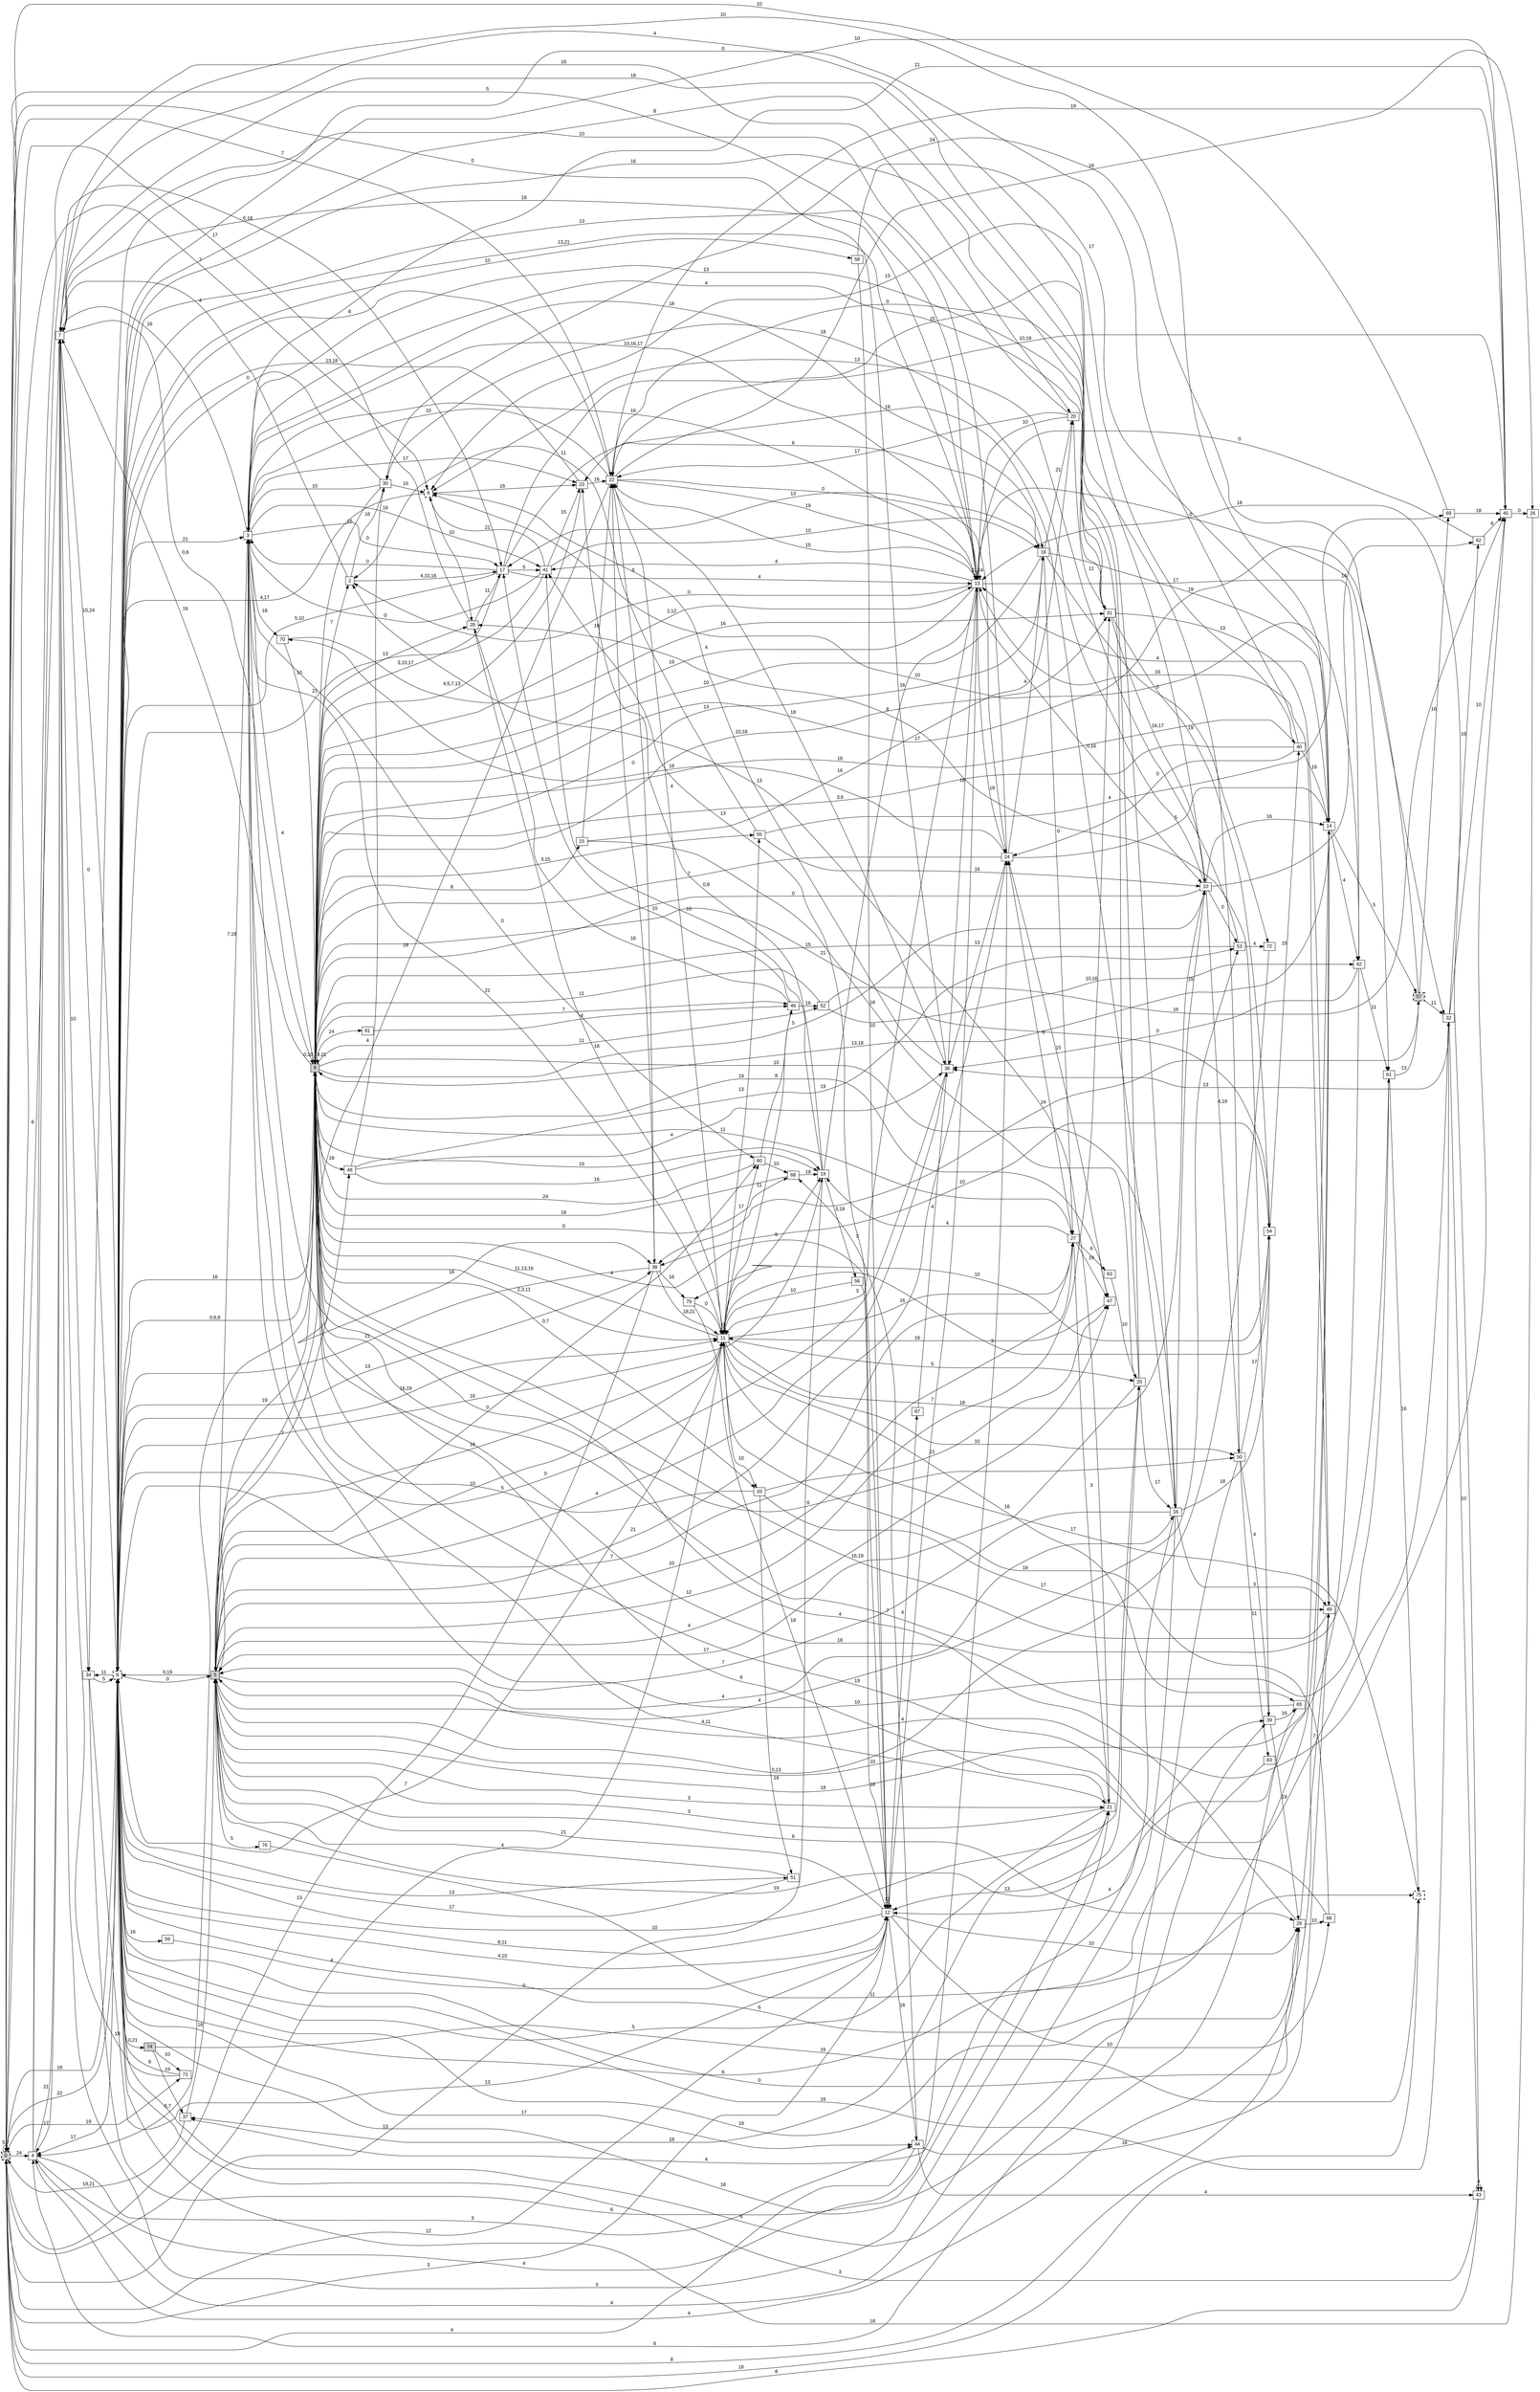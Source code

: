 digraph "NDFA" {
  rankdir=LR
  node [shape=box width=0.1 height=0.1 fontname=Arial]
  edge [fontname=Arial]
/* Estados */
 s0 [label="0" style="filled,bold,dashed"] /* I:1 F:1 D:0 */
 s2 [label="2" ] /* I:0 F:0 D:0 */
 s3 [label="3" ] /* I:0 F:0 D:0 */
 s4 [label="4" ] /* I:0 F:0 D:0 */
 s5 [label="5" style="filled"] /* I:1 F:0 D:0 */
 s6 [label="6" style="bold,dashed"] /* I:0 F:1 D:0 */
 s7 [label="7" ] /* I:0 F:0 D:0 */
 s8 [label="8" style="bold,dashed"] /* I:0 F:1 D:0 */
 s9 [label="9" style="filled"] /* I:1 F:0 D:0 */
 s10 [label="10" ] /* I:0 F:0 D:0 */
 s11 [label="11" ] /* I:0 F:0 D:0 */
 s12 [label="12" ] /* I:0 F:0 D:0 */
 s13 [label="13" ] /* I:0 F:0 D:0 */
 s14 [label="14" ] /* I:0 F:0 D:0 */
 s15 [label="15" ] /* I:0 F:0 D:0 */
 s16 [label="16" ] /* I:0 F:0 D:0 */
 s17 [label="17" ] /* I:0 F:0 D:0 */
 s18 [label="18" ] /* I:0 F:0 D:0 */
 s19 [label="19" ] /* I:0 F:0 D:0 */
 s20 [label="20" ] /* I:0 F:0 D:0 */
 s21 [label="21" ] /* I:0 F:0 D:0 */
 s22 [label="22" ] /* I:0 F:0 D:0 */
 s23 [label="23" ] /* I:0 F:0 D:0 */
 s24 [label="24" ] /* I:0 F:0 D:0 */
 s25 [label="25" ] /* I:0 F:0 D:0 */
 s26 [label="26" ] /* I:0 F:0 D:0 */
 s27 [label="27" ] /* I:0 F:0 D:0 */
 s28 [label="28" ] /* I:0 F:0 D:0 */
 s29 [label="29" ] /* I:0 F:0 D:0 */
 s30 [label="30" ] /* I:0 F:0 D:0 */
 s31 [label="31" ] /* I:0 F:0 D:0 */
 s32 [label="32" ] /* I:0 F:0 D:0 */
 s33 [label="33" ] /* I:0 F:0 D:0 */
 s34 [label="34" ] /* I:0 F:0 D:0 */
 s36 [label="36" ] /* I:0 F:0 D:0 */
 s37 [label="37" ] /* I:0 F:0 D:0 */
 s38 [label="38" ] /* I:0 F:0 D:0 */
 s39 [label="39" ] /* I:0 F:0 D:0 */
 s40 [label="40" ] /* I:0 F:0 D:0 */
 s41 [label="41" ] /* I:0 F:0 D:0 */
 s42 [label="42" ] /* I:0 F:0 D:0 */
 s43 [label="43" ] /* I:0 F:0 D:0 */
 s44 [label="44" ] /* I:0 F:0 D:0 */
 s45 [label="45" ] /* I:0 F:0 D:0 */
 s46 [label="46" ] /* I:0 F:0 D:0 */
 s47 [label="47" ] /* I:0 F:0 D:0 */
 s48 [label="48" ] /* I:0 F:0 D:0 */
 s49 [label="49" ] /* I:0 F:0 D:0 */
 s50 [label="50" ] /* I:0 F:0 D:0 */
 s51 [label="51" ] /* I:0 F:0 D:0 */
 s52 [label="52" ] /* I:0 F:0 D:0 */
 s53 [label="53" ] /* I:0 F:0 D:0 */
 s54 [label="54" ] /* I:0 F:0 D:0 */
 s55 [label="55" ] /* I:0 F:0 D:0 */
 s56 [label="56" ] /* I:0 F:0 D:0 */
 s57 [label="57" style="filled,bold,dashed"] /* I:1 F:1 D:0 */
 s58 [label="58" ] /* I:0 F:0 D:0 */
 s59 [label="59" ] /* I:0 F:0 D:0 */
 s60 [label="60" ] /* I:0 F:0 D:0 */
 s61 [label="61" ] /* I:0 F:0 D:0 */
 s62 [label="62" ] /* I:0 F:0 D:0 */
 s63 [label="63" ] /* I:0 F:0 D:0 */
 s65 [label="65" ] /* I:0 F:0 D:0 */
 s66 [label="66" ] /* I:0 F:0 D:0 */
 s67 [label="67" ] /* I:0 F:0 D:0 */
 s68 [label="68" ] /* I:0 F:0 D:0 */
 s69 [label="69" ] /* I:0 F:0 D:0 */
 s70 [label="70" ] /* I:0 F:0 D:0 */
 s71 [label="71" ] /* I:0 F:0 D:0 */
 s72 [label="72" ] /* I:0 F:0 D:0 */
 s74 [label="74" style="filled"] /* I:1 F:0 D:0 */
 s75 [label="75" style="bold,dashed"] /* I:0 F:1 D:0 */
 s76 [label="76" ] /* I:0 F:0 D:0 */
 s79 [label="79" ] /* I:0 F:0 D:0 */
 s81 [label="81" ] /* I:0 F:0 D:0 */
 s83 [label="83" ] /* I:0 F:0 D:0 */
/* Transiciones */
  s0 -> s0 [label="5,7"]
  s0 -> s4 [label="24"]
  s0 -> s6 [label="7"]
  s0 -> s8 [label="16"]
  s0 -> s11 [label="4"]
  s0 -> s12 [label="3"]
  s0 -> s13 [label="5"]
  s0 -> s22 [label="7"]
  s0 -> s29 [label="8"]
  s0 -> s71 [label="19"]
  s0 -> s75 [label="16"]
  s2 -> s7 [label="4"]
  s2 -> s17 [label="4,10,16"]
  s2 -> s30 [label="16"]
  s3 -> s7 [label="16"]
  s3 -> s11 [label="21"]
  s3 -> s13 [label="10,16,17"]
  s3 -> s17 [label="0"]
  s3 -> s18 [label="18"]
  s3 -> s21 [label="4,11"]
  s3 -> s23 [label="17"]
  s3 -> s31 [label="13"]
  s3 -> s38 [label="16"]
  s3 -> s41 [label="16"]
  s3 -> s60 [label="0"]
  s3 -> s61 [label="10"]
  s3 -> s70 [label="18"]
  s4 -> s7 [label="21"]
  s4 -> s17 [label="6,18"]
  s4 -> s20 [label="16"]
  s4 -> s24 [label="4"]
  s4 -> s29 [label="4"]
  s4 -> s44 [label="3"]
  s5 -> s3 [label="7,18"]
  s5 -> s8 [label="0,19"]
  s5 -> s11 [label="16"]
  s5 -> s16 [label="4"]
  s5 -> s21 [label="3"]
  s5 -> s24 [label="21"]
  s5 -> s27 [label="10"]
  s5 -> s29 [label="6"]
  s5 -> s31 [label="12"]
  s5 -> s39 [label="19"]
  s5 -> s47 [label="4"]
  s5 -> s48 [label="7"]
  s5 -> s53 [label="4"]
  s5 -> s60 [label="0"]
  s5 -> s76 [label="5"]
  s6 -> s8 [label="4,17"]
  s6 -> s23 [label="16"]
  s6 -> s28 [label="10"]
  s7 -> s0 [label="6"]
  s7 -> s4 [label="17"]
  s7 -> s8 [label="15,24"]
  s7 -> s9 [label="0,6"]
  s7 -> s16 [label="18"]
  s7 -> s21 [label="3"]
  s7 -> s34 [label="10"]
  s8 -> s0 [label="22"]
  s8 -> s3 [label="21"]
  s8 -> s4 [label="17"]
  s8 -> s5 [label="0"]
  s8 -> s7 [label="0"]
  s8 -> s9 [label="0,6,8"]
  s8 -> s11 [label="16,19"]
  s8 -> s12 [label="4,10"]
  s8 -> s14 [label="0"]
  s8 -> s19 [label="16"]
  s8 -> s25 [label="10"]
  s8 -> s27 [label="7"]
  s8 -> s29 [label="19"]
  s8 -> s32 [label="16"]
  s8 -> s34 [label="11"]
  s8 -> s38 [label="13"]
  s8 -> s39 [label="18"]
  s8 -> s44 [label="17"]
  s8 -> s51 [label="13"]
  s8 -> s58 [label="10"]
  s8 -> s59 [label="16"]
  s8 -> s74 [label="0,21"]
  s9 -> s2 [label="7"]
  s9 -> s3 [label="4"]
  s9 -> s4 [label="6,7"]
  s9 -> s5 [label="19"]
  s9 -> s7 [label="16"]
  s9 -> s8 [label="16"]
  s9 -> s9 [label="0,10,18,21"]
  s9 -> s10 [label="5"]
  s9 -> s11 [label="2,3,11"]
  s9 -> s13 [label="2,12"]
  s9 -> s15 [label="8"]
  s9 -> s16 [label="10"]
  s9 -> s18 [label="13"]
  s9 -> s19 [label="15"]
  s9 -> s27 [label="11"]
  s9 -> s28 [label="13"]
  s9 -> s31 [label="10,18"]
  s9 -> s32 [label="17"]
  s9 -> s33 [label="0,7"]
  s9 -> s40 [label="16"]
  s9 -> s46 [label="7"]
  s9 -> s47 [label="19"]
  s9 -> s48 [label="18"]
  s9 -> s50 [label="6"]
  s9 -> s52 [label="11"]
  s9 -> s54 [label="21"]
  s9 -> s55 [label="3,15"]
  s9 -> s68 [label="0"]
  s9 -> s81 [label="24"]
  s10 -> s7 [label="4"]
  s10 -> s9 [label="0"]
  s10 -> s14 [label="16"]
  s10 -> s30 [label="18"]
  s10 -> s50 [label="4,19"]
  s10 -> s53 [label="0"]
  s10 -> s62 [label="16"]
  s11 -> s5 [label="10"]
  s11 -> s8 [label="7"]
  s11 -> s9 [label="11,13,16"]
  s11 -> s10 [label="18"]
  s11 -> s11 [label="0"]
  s11 -> s19 [label="5"]
  s11 -> s22 [label="4"]
  s11 -> s25 [label="5"]
  s11 -> s27 [label="16"]
  s11 -> s33 [label="10"]
  s11 -> s46 [label="11"]
  s11 -> s50 [label="10"]
  s11 -> s55 [label="13"]
  s11 -> s60 [label="17"]
  s11 -> s65 [label="16"]
  s12 -> s0 [label="12"]
  s12 -> s5 [label="21"]
  s12 -> s8 [label="8,11"]
  s12 -> s9 [label="4"]
  s12 -> s12 [label="12"]
  s12 -> s29 [label="10"]
  s12 -> s41 [label="13"]
  s12 -> s44 [label="16"]
  s12 -> s66 [label="10"]
  s12 -> s67 [label="4"]
  s13 -> s2 [label="0"]
  s13 -> s3 [label="16"]
  s13 -> s7 [label="18"]
  s13 -> s8 [label="13,21"]
  s13 -> s9 [label="19"]
  s13 -> s10 [label="0,16"]
  s13 -> s11 [label="3"]
  s13 -> s12 [label="7"]
  s13 -> s13 [label="21,24"]
  s13 -> s22 [label="15"]
  s13 -> s24 [label="19"]
  s13 -> s41 [label="4"]
  s13 -> s42 [label="17"]
  s13 -> s61 [label="0"]
  s14 -> s7 [label="10"]
  s14 -> s8 [label="6"]
  s14 -> s9 [label="13,18"]
  s14 -> s12 [label="4"]
  s14 -> s13 [label="4"]
  s14 -> s42 [label="4"]
  s14 -> s57 [label="5"]
  s15 -> s20 [label="16"]
  s15 -> s22 [label="16"]
  s15 -> s25 [label="16"]
  s16 -> s4 [label="4"]
  s16 -> s5 [label="7"]
  s16 -> s10 [label="19"]
  s16 -> s23 [label="18"]
  s16 -> s37 [label="4"]
  s16 -> s49 [label="3"]
  s16 -> s54 [label="18"]
  s17 -> s3 [label="0"]
  s17 -> s8 [label="5,10"]
  s17 -> s9 [label="3,10,17"]
  s17 -> s13 [label="4"]
  s17 -> s18 [label="6"]
  s17 -> s41 [label="5"]
  s17 -> s45 [label="10,19"]
  s18 -> s9 [label="10"]
  s18 -> s14 [label="19"]
  s18 -> s17 [label="13"]
  s18 -> s20 [label="21"]
  s18 -> s27 [label="0"]
  s18 -> s72 [label="0"]
  s19 -> s0 [label="13"]
  s19 -> s13 [label="16"]
  s19 -> s23 [label="0,8"]
  s19 -> s41 [label="16"]
  s19 -> s56 [label="3,18"]
  s20 -> s7 [label="10"]
  s20 -> s13 [label="10"]
  s20 -> s22 [label="17"]
  s20 -> s31 [label="11"]
  s21 -> s2 [label="13"]
  s21 -> s5 [label="3"]
  s21 -> s8 [label="5"]
  s21 -> s9 [label="6"]
  s21 -> s37 [label="18"]
  s22 -> s3 [label="10"]
  s22 -> s5 [label="18"]
  s22 -> s8 [label="6"]
  s22 -> s13 [label="19"]
  s22 -> s24 [label="0"]
  s22 -> s26 [label="16"]
  s22 -> s36 [label="18"]
  s22 -> s38 [label="6"]
  s22 -> s45 [label="19"]
  s23 -> s8 [label="13,18"]
  s23 -> s9 [label="4,5,7,13"]
  s23 -> s22 [label="16"]
  s24 -> s8 [label="13"]
  s24 -> s9 [label="7"]
  s24 -> s14 [label="5"]
  s24 -> s18 [label="4"]
  s24 -> s36 [label="13"]
  s24 -> s70 [label="18"]
  s25 -> s5 [label="17"]
  s25 -> s8 [label="8"]
  s25 -> s12 [label="13"]
  s25 -> s16 [label="17"]
  s25 -> s22 [label="0"]
  s26 -> s8 [label="18"]
  s27 -> s19 [label="4"]
  s27 -> s21 [label="3"]
  s27 -> s24 [label="0"]
  s27 -> s47 [label="19"]
  s27 -> s63 [label="6"]
  s28 -> s0 [label="17"]
  s28 -> s11 [label="18"]
  s28 -> s17 [label="11"]
  s29 -> s9 [label="4"]
  s29 -> s49 [label="7"]
  s29 -> s66 [label="10"]
  s30 -> s3 [label="10"]
  s30 -> s6 [label="16"]
  s30 -> s8 [label="0"]
  s30 -> s9 [label="16"]
  s31 -> s3 [label="4"]
  s31 -> s8 [label="16"]
  s31 -> s10 [label="16,17"]
  s31 -> s49 [label="13"]
  s31 -> s54 [label="19"]
  s32 -> s5 [label="10"]
  s32 -> s36 [label="13"]
  s32 -> s43 [label="10"]
  s32 -> s45 [label="10"]
  s32 -> s62 [label="16"]
  s33 -> s3 [label="5"]
  s33 -> s47 [label="21"]
  s33 -> s49 [label="17"]
  s33 -> s51 [label="16"]
  s34 -> s8 [label="5"]
  s34 -> s12 [label="13"]
  s34 -> s21 [label="6"]
  s36 -> s0 [label="0"]
  s36 -> s5 [label="4"]
  s36 -> s6 [label="4"]
  s36 -> s8 [label="0"]
  s36 -> s13 [label="18"]
  s37 -> s0 [label="19,21"]
  s37 -> s5 [label="16"]
  s38 -> s0 [label="13"]
  s38 -> s8 [label="21"]
  s38 -> s11 [label="18,21"]
  s38 -> s22 [label="0"]
  s38 -> s79 [label="16"]
  s39 -> s28 [label="8"]
  s39 -> s29 [label="19"]
  s39 -> s65 [label="16"]
  s40 -> s6 [label="13"]
  s40 -> s9 [label="3,6"]
  s40 -> s14 [label="18"]
  s40 -> s24 [label="0"]
  s40 -> s34 [label="0"]
  s41 -> s3 [label="0"]
  s41 -> s6 [label="21"]
  s41 -> s8 [label="21"]
  s41 -> s18 [label="10"]
  s41 -> s23 [label="15"]
  s42 -> s5 [label="18"]
  s42 -> s6 [label="10"]
  s42 -> s36 [label="0"]
  s42 -> s61 [label="11"]
  s43 -> s0 [label="8"]
  s43 -> s8 [label="3"]
  s43 -> s13 [label="18"]
  s43 -> s43 [label="4"]
  s44 -> s0 [label="4"]
  s44 -> s43 [label="4"]
  s44 -> s49 [label="18"]
  s44 -> s68 [label="3"]
  s45 -> s3 [label="21"]
  s45 -> s5 [label="4"]
  s45 -> s8 [label="10"]
  s45 -> s26 [label="0"]
  s46 -> s17 [label="10"]
  s46 -> s28 [label="16"]
  s46 -> s52 [label="16"]
  s47 -> s11 [label="16"]
  s47 -> s24 [label="15"]
  s48 -> s19 [label="16"]
  s48 -> s30 [label="4"]
  s48 -> s36 [label="4"]
  s48 -> s53 [label="19"]
  s49 -> s9 [label="16,19"]
  s49 -> s13 [label="16"]
  s50 -> s4 [label="6"]
  s50 -> s22 [label="15"]
  s50 -> s39 [label="4"]
  s50 -> s54 [label="17"]
  s50 -> s83 [label="11"]
  s51 -> s5 [label="4"]
  s51 -> s8 [label="17"]
  s52 -> s9 [label="11"]
  s52 -> s42 [label="10,16"]
  s52 -> s45 [label="16"]
  s53 -> s6 [label="13"]
  s53 -> s9 [label="15"]
  s53 -> s72 [label="4"]
  s54 -> s11 [label="3"]
  s54 -> s38 [label="10"]
  s54 -> s40 [label="15"]
  s54 -> s79 [label="10"]
  s55 -> s2 [label="11"]
  s55 -> s10 [label="16"]
  s55 -> s69 [label="4"]
  s56 -> s11 [label="10"]
  s56 -> s12 [label="18"]
  s57 -> s30 [label="24"]
  s57 -> s32 [label="11"]
  s57 -> s38 [label="24"]
  s57 -> s69 [label="16"]
  s58 -> s12 [label="10"]
  s58 -> s14 [label="17"]
  s59 -> s12 [label="0"]
  s60 -> s9 [label="24"]
  s60 -> s46 [label="8"]
  s60 -> s68 [label="10"]
  s61 -> s9 [label="7"]
  s61 -> s57 [label="13"]
  s61 -> s75 [label="16"]
  s62 -> s13 [label="0"]
  s62 -> s45 [label="6"]
  s63 -> s25 [label="10"]
  s65 -> s8 [label="4"]
  s65 -> s9 [label="18"]
  s66 -> s9 [label="19"]
  s66 -> s11 [label="19"]
  s67 -> s36 [label="4"]
  s68 -> s9 [label="18"]
  s68 -> s19 [label="18"]
  s69 -> s0 [label="10"]
  s69 -> s45 [label="18"]
  s70 -> s9 [label="10"]
  s70 -> s31 [label="16"]
  s71 -> s7 [label="19"]
  s71 -> s8 [label="8"]
  s72 -> s5 [label="0,13"]
  s74 -> s37 [label="19"]
  s74 -> s71 [label="10"]
  s74 -> s75 [label="16"]
  s75 -> s11 [label="17"]
  s76 -> s75 [label="11"]
  s79 -> s11 [label="0"]
  s79 -> s12 [label="18"]
  s81 -> s46 [label="4"]
  s83 -> s8 [label="6"]
}
